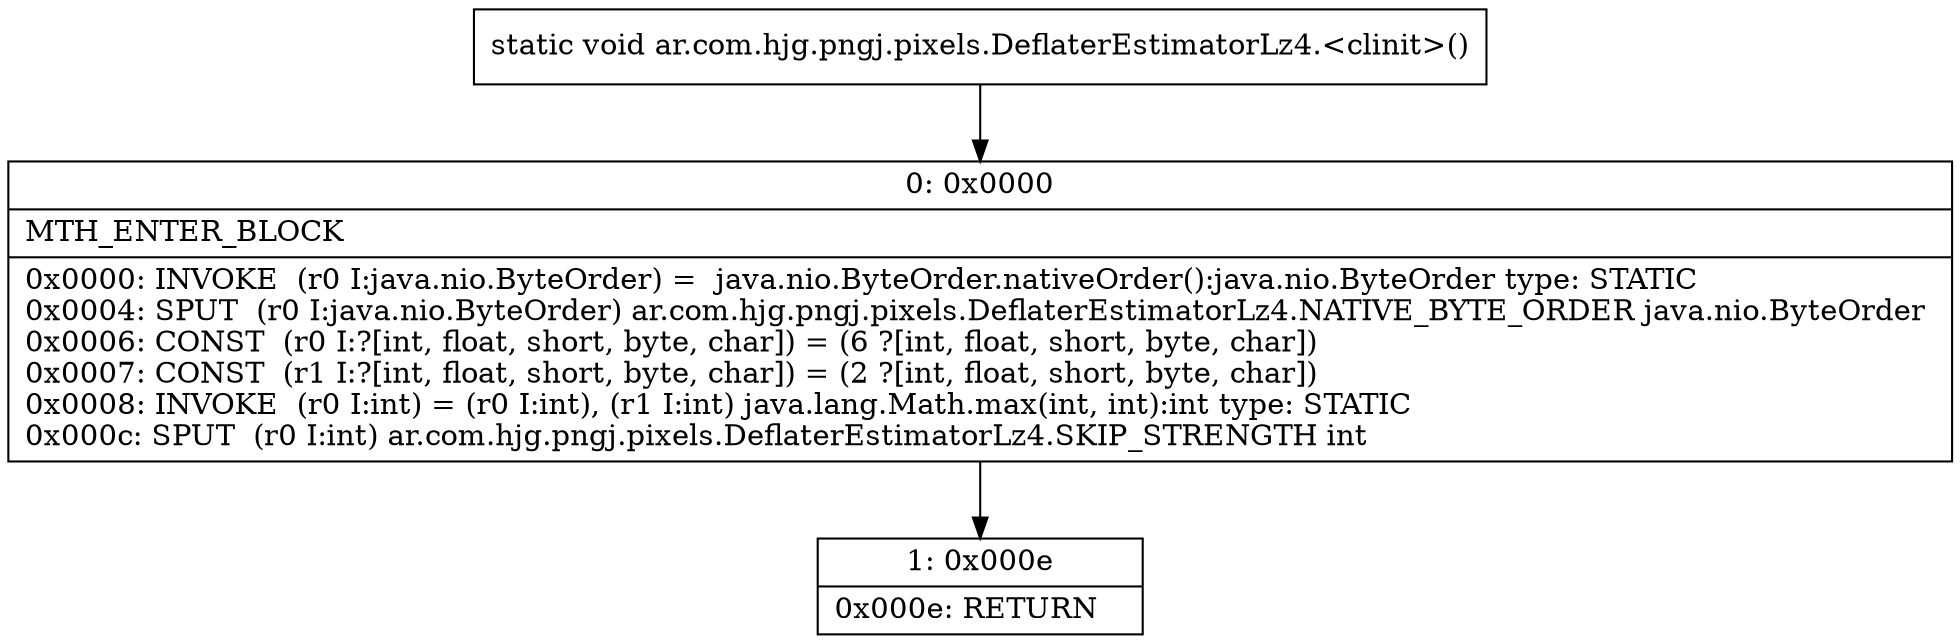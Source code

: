 digraph "CFG forar.com.hjg.pngj.pixels.DeflaterEstimatorLz4.\<clinit\>()V" {
Node_0 [shape=record,label="{0\:\ 0x0000|MTH_ENTER_BLOCK\l|0x0000: INVOKE  (r0 I:java.nio.ByteOrder) =  java.nio.ByteOrder.nativeOrder():java.nio.ByteOrder type: STATIC \l0x0004: SPUT  (r0 I:java.nio.ByteOrder) ar.com.hjg.pngj.pixels.DeflaterEstimatorLz4.NATIVE_BYTE_ORDER java.nio.ByteOrder \l0x0006: CONST  (r0 I:?[int, float, short, byte, char]) = (6 ?[int, float, short, byte, char]) \l0x0007: CONST  (r1 I:?[int, float, short, byte, char]) = (2 ?[int, float, short, byte, char]) \l0x0008: INVOKE  (r0 I:int) = (r0 I:int), (r1 I:int) java.lang.Math.max(int, int):int type: STATIC \l0x000c: SPUT  (r0 I:int) ar.com.hjg.pngj.pixels.DeflaterEstimatorLz4.SKIP_STRENGTH int \l}"];
Node_1 [shape=record,label="{1\:\ 0x000e|0x000e: RETURN   \l}"];
MethodNode[shape=record,label="{static void ar.com.hjg.pngj.pixels.DeflaterEstimatorLz4.\<clinit\>() }"];
MethodNode -> Node_0;
Node_0 -> Node_1;
}


